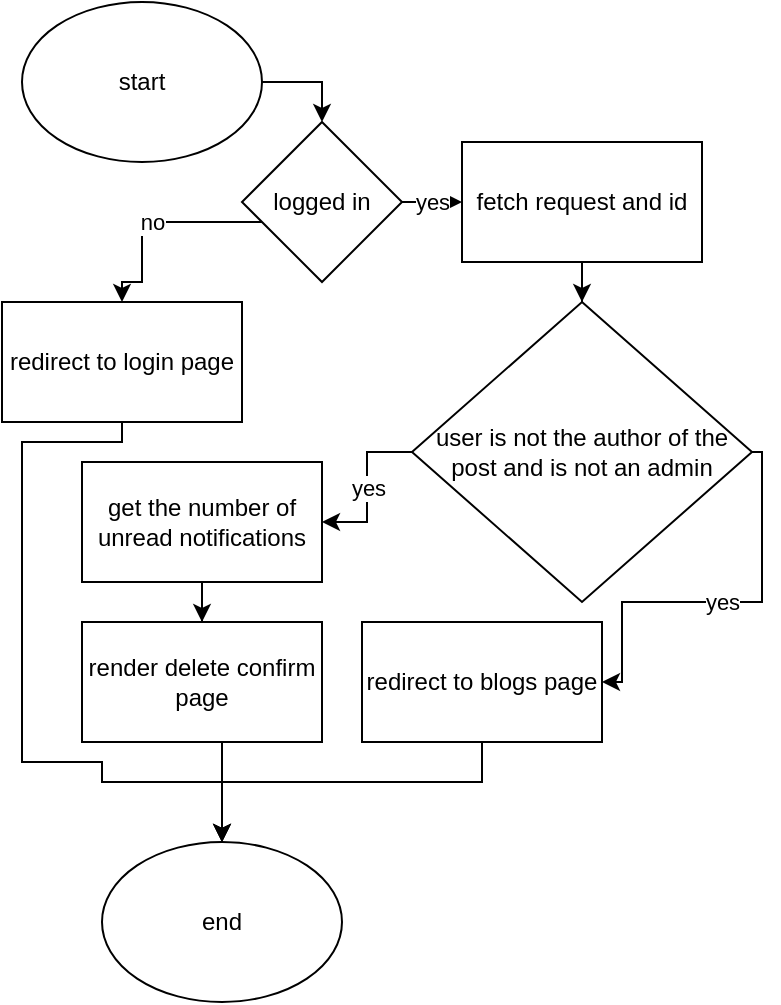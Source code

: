 <mxfile version="24.0.4" type="device">
  <diagram name="Page-1" id="il2svLDt7LlUVkxKK44R">
    <mxGraphModel dx="1501" dy="713" grid="1" gridSize="10" guides="1" tooltips="1" connect="1" arrows="1" fold="1" page="1" pageScale="1" pageWidth="850" pageHeight="1100" math="0" shadow="0">
      <root>
        <mxCell id="0" />
        <mxCell id="1" parent="0" />
        <mxCell id="KwFEwoKYMmDAMRG7e6Bo-4" value="" style="edgeStyle=orthogonalEdgeStyle;rounded=0;orthogonalLoop=1;jettySize=auto;html=1;entryX=0.5;entryY=0;entryDx=0;entryDy=0;" parent="1" source="KwFEwoKYMmDAMRG7e6Bo-1" target="KwFEwoKYMmDAMRG7e6Bo-3" edge="1">
          <mxGeometry relative="1" as="geometry">
            <Array as="points">
              <mxPoint x="360" y="120" />
            </Array>
          </mxGeometry>
        </mxCell>
        <mxCell id="KwFEwoKYMmDAMRG7e6Bo-1" value="start" style="ellipse;whiteSpace=wrap;html=1;" parent="1" vertex="1">
          <mxGeometry x="210" y="80" width="120" height="80" as="geometry" />
        </mxCell>
        <mxCell id="KwFEwoKYMmDAMRG7e6Bo-2" value="end" style="ellipse;whiteSpace=wrap;html=1;" parent="1" vertex="1">
          <mxGeometry x="250" y="500" width="120" height="80" as="geometry" />
        </mxCell>
        <mxCell id="KwFEwoKYMmDAMRG7e6Bo-7" value="yes" style="edgeStyle=orthogonalEdgeStyle;rounded=0;orthogonalLoop=1;jettySize=auto;html=1;" parent="1" source="KwFEwoKYMmDAMRG7e6Bo-3" target="KwFEwoKYMmDAMRG7e6Bo-6" edge="1">
          <mxGeometry relative="1" as="geometry" />
        </mxCell>
        <mxCell id="KwFEwoKYMmDAMRG7e6Bo-18" value="no" style="edgeStyle=orthogonalEdgeStyle;rounded=0;orthogonalLoop=1;jettySize=auto;html=1;entryX=0.5;entryY=0;entryDx=0;entryDy=0;" parent="1" source="KwFEwoKYMmDAMRG7e6Bo-3" target="KwFEwoKYMmDAMRG7e6Bo-17" edge="1">
          <mxGeometry relative="1" as="geometry">
            <Array as="points">
              <mxPoint x="270" y="190" />
              <mxPoint x="270" y="220" />
            </Array>
          </mxGeometry>
        </mxCell>
        <mxCell id="KwFEwoKYMmDAMRG7e6Bo-3" value="logged in" style="rhombus;whiteSpace=wrap;html=1;" parent="1" vertex="1">
          <mxGeometry x="320" y="140" width="80" height="80" as="geometry" />
        </mxCell>
        <mxCell id="KwFEwoKYMmDAMRG7e6Bo-9" value="" style="edgeStyle=orthogonalEdgeStyle;rounded=0;orthogonalLoop=1;jettySize=auto;html=1;" parent="1" source="KwFEwoKYMmDAMRG7e6Bo-6" target="KwFEwoKYMmDAMRG7e6Bo-8" edge="1">
          <mxGeometry relative="1" as="geometry" />
        </mxCell>
        <mxCell id="KwFEwoKYMmDAMRG7e6Bo-6" value="fetch request and id" style="whiteSpace=wrap;html=1;" parent="1" vertex="1">
          <mxGeometry x="430" y="150" width="120" height="60" as="geometry" />
        </mxCell>
        <mxCell id="KwFEwoKYMmDAMRG7e6Bo-11" value="yes" style="edgeStyle=orthogonalEdgeStyle;rounded=0;orthogonalLoop=1;jettySize=auto;html=1;exitX=1;exitY=0.5;exitDx=0;exitDy=0;" parent="1" source="KwFEwoKYMmDAMRG7e6Bo-8" target="KwFEwoKYMmDAMRG7e6Bo-10" edge="1">
          <mxGeometry relative="1" as="geometry">
            <Array as="points">
              <mxPoint x="580" y="305" />
              <mxPoint x="580" y="380" />
              <mxPoint x="510" y="380" />
              <mxPoint x="510" y="420" />
            </Array>
          </mxGeometry>
        </mxCell>
        <mxCell id="KwFEwoKYMmDAMRG7e6Bo-13" value="yes" style="edgeStyle=orthogonalEdgeStyle;rounded=0;orthogonalLoop=1;jettySize=auto;html=1;" parent="1" source="KwFEwoKYMmDAMRG7e6Bo-8" target="KwFEwoKYMmDAMRG7e6Bo-12" edge="1">
          <mxGeometry relative="1" as="geometry" />
        </mxCell>
        <mxCell id="KwFEwoKYMmDAMRG7e6Bo-8" value="user is not the author of the post and is not an admin" style="rhombus;whiteSpace=wrap;html=1;" parent="1" vertex="1">
          <mxGeometry x="405" y="230" width="170" height="150" as="geometry" />
        </mxCell>
        <mxCell id="KwFEwoKYMmDAMRG7e6Bo-22" style="edgeStyle=orthogonalEdgeStyle;rounded=0;orthogonalLoop=1;jettySize=auto;html=1;entryX=0.5;entryY=0;entryDx=0;entryDy=0;" parent="1" source="KwFEwoKYMmDAMRG7e6Bo-10" target="KwFEwoKYMmDAMRG7e6Bo-2" edge="1">
          <mxGeometry relative="1" as="geometry">
            <Array as="points">
              <mxPoint x="310" y="470" />
            </Array>
          </mxGeometry>
        </mxCell>
        <mxCell id="KwFEwoKYMmDAMRG7e6Bo-10" value="redirect to blogs page" style="whiteSpace=wrap;html=1;" parent="1" vertex="1">
          <mxGeometry x="380" y="390" width="120" height="60" as="geometry" />
        </mxCell>
        <mxCell id="KwFEwoKYMmDAMRG7e6Bo-15" value="" style="edgeStyle=orthogonalEdgeStyle;rounded=0;orthogonalLoop=1;jettySize=auto;html=1;" parent="1" source="KwFEwoKYMmDAMRG7e6Bo-12" target="KwFEwoKYMmDAMRG7e6Bo-14" edge="1">
          <mxGeometry relative="1" as="geometry" />
        </mxCell>
        <mxCell id="KwFEwoKYMmDAMRG7e6Bo-12" value="get the number of unread notifications" style="whiteSpace=wrap;html=1;" parent="1" vertex="1">
          <mxGeometry x="240" y="310" width="120" height="60" as="geometry" />
        </mxCell>
        <mxCell id="KwFEwoKYMmDAMRG7e6Bo-21" value="" style="edgeStyle=orthogonalEdgeStyle;rounded=0;orthogonalLoop=1;jettySize=auto;html=1;" parent="1" source="KwFEwoKYMmDAMRG7e6Bo-14" target="KwFEwoKYMmDAMRG7e6Bo-2" edge="1">
          <mxGeometry relative="1" as="geometry">
            <Array as="points">
              <mxPoint x="310" y="460" />
              <mxPoint x="310" y="460" />
            </Array>
          </mxGeometry>
        </mxCell>
        <mxCell id="KwFEwoKYMmDAMRG7e6Bo-14" value="render delete confirm page" style="whiteSpace=wrap;html=1;" parent="1" vertex="1">
          <mxGeometry x="240" y="390" width="120" height="60" as="geometry" />
        </mxCell>
        <mxCell id="KwFEwoKYMmDAMRG7e6Bo-20" style="edgeStyle=orthogonalEdgeStyle;rounded=0;orthogonalLoop=1;jettySize=auto;html=1;exitX=0.5;exitY=1;exitDx=0;exitDy=0;entryX=0.5;entryY=0;entryDx=0;entryDy=0;" parent="1" source="KwFEwoKYMmDAMRG7e6Bo-17" target="KwFEwoKYMmDAMRG7e6Bo-2" edge="1">
          <mxGeometry relative="1" as="geometry">
            <Array as="points">
              <mxPoint x="260" y="300" />
              <mxPoint x="210" y="300" />
              <mxPoint x="210" y="460" />
              <mxPoint x="250" y="460" />
              <mxPoint x="250" y="470" />
              <mxPoint x="310" y="470" />
            </Array>
          </mxGeometry>
        </mxCell>
        <mxCell id="KwFEwoKYMmDAMRG7e6Bo-17" value="redirect to login page" style="whiteSpace=wrap;html=1;" parent="1" vertex="1">
          <mxGeometry x="200" y="230" width="120" height="60" as="geometry" />
        </mxCell>
      </root>
    </mxGraphModel>
  </diagram>
</mxfile>
